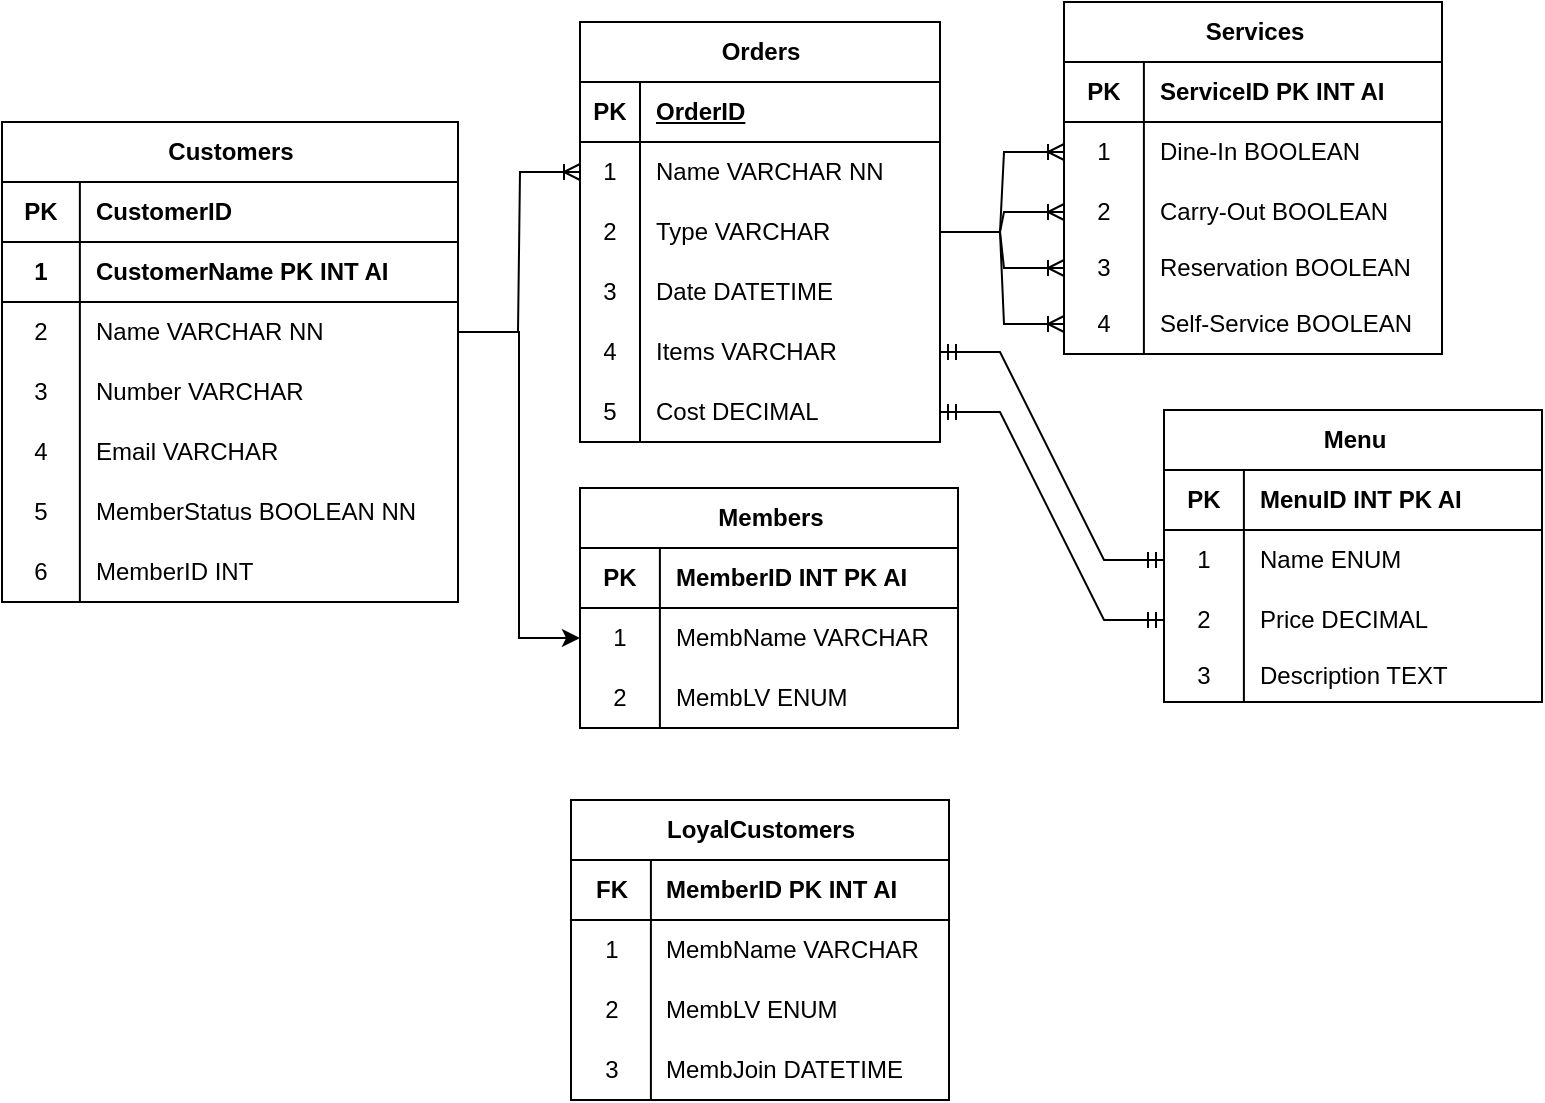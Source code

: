 <mxfile version="24.7.17">
  <diagram name="Restaurant" id="wvzFyD5nuLO41uPbBPJK">
    <mxGraphModel dx="1095" dy="1643" grid="0" gridSize="10" guides="1" tooltips="1" connect="1" arrows="1" fold="1" page="1" pageScale="1" pageWidth="850" pageHeight="1100" background="none" math="0" shadow="0">
      <root>
        <object label="" id="0">
          <mxCell />
        </object>
        <mxCell id="1" parent="0" />
        <mxCell id="zdyOHas0w8yIAXeVmpGB-128" value="Services" style="shape=table;startSize=30;container=1;collapsible=1;childLayout=tableLayout;fixedRows=1;rowLines=0;fontStyle=1;align=center;resizeLast=1;html=1;" parent="1" vertex="1">
          <mxGeometry x="575" y="294" width="189" height="176" as="geometry" />
        </mxCell>
        <mxCell id="zdyOHas0w8yIAXeVmpGB-129" value="" style="shape=tableRow;horizontal=0;startSize=0;swimlaneHead=0;swimlaneBody=0;fillColor=none;collapsible=0;dropTarget=0;points=[[0,0.5],[1,0.5]];portConstraint=eastwest;top=0;left=0;right=0;bottom=1;" parent="zdyOHas0w8yIAXeVmpGB-128" vertex="1">
          <mxGeometry y="30" width="189" height="30" as="geometry" />
        </mxCell>
        <mxCell id="zdyOHas0w8yIAXeVmpGB-130" value="PK" style="shape=partialRectangle;connectable=0;fillColor=none;top=0;left=0;bottom=0;right=0;fontStyle=1;overflow=hidden;whiteSpace=wrap;html=1;" parent="zdyOHas0w8yIAXeVmpGB-129" vertex="1">
          <mxGeometry width="39.95" height="30" as="geometry">
            <mxRectangle width="39.95" height="30" as="alternateBounds" />
          </mxGeometry>
        </mxCell>
        <mxCell id="zdyOHas0w8yIAXeVmpGB-131" value="ServiceID PK INT AI" style="shape=partialRectangle;connectable=0;fillColor=none;top=0;left=0;bottom=0;right=0;align=left;spacingLeft=6;fontStyle=1;overflow=hidden;whiteSpace=wrap;html=1;" parent="zdyOHas0w8yIAXeVmpGB-129" vertex="1">
          <mxGeometry x="39.95" width="149.05" height="30" as="geometry">
            <mxRectangle width="149.05" height="30" as="alternateBounds" />
          </mxGeometry>
        </mxCell>
        <mxCell id="zdyOHas0w8yIAXeVmpGB-132" value="" style="shape=tableRow;horizontal=0;startSize=0;swimlaneHead=0;swimlaneBody=0;fillColor=none;collapsible=0;dropTarget=0;points=[[0,0.5],[1,0.5]];portConstraint=eastwest;top=0;left=0;right=0;bottom=0;" parent="zdyOHas0w8yIAXeVmpGB-128" vertex="1">
          <mxGeometry y="60" width="189" height="30" as="geometry" />
        </mxCell>
        <mxCell id="zdyOHas0w8yIAXeVmpGB-133" value="1" style="shape=partialRectangle;connectable=0;fillColor=none;top=0;left=0;bottom=0;right=0;editable=1;overflow=hidden;whiteSpace=wrap;html=1;" parent="zdyOHas0w8yIAXeVmpGB-132" vertex="1">
          <mxGeometry width="39.95" height="30" as="geometry">
            <mxRectangle width="39.95" height="30" as="alternateBounds" />
          </mxGeometry>
        </mxCell>
        <mxCell id="zdyOHas0w8yIAXeVmpGB-134" value="Dine-In BOOLEAN" style="shape=partialRectangle;connectable=0;fillColor=none;top=0;left=0;bottom=0;right=0;align=left;spacingLeft=6;overflow=hidden;whiteSpace=wrap;html=1;" parent="zdyOHas0w8yIAXeVmpGB-132" vertex="1">
          <mxGeometry x="39.95" width="149.05" height="30" as="geometry">
            <mxRectangle width="149.05" height="30" as="alternateBounds" />
          </mxGeometry>
        </mxCell>
        <mxCell id="zdyOHas0w8yIAXeVmpGB-135" value="" style="shape=tableRow;horizontal=0;startSize=0;swimlaneHead=0;swimlaneBody=0;fillColor=none;collapsible=0;dropTarget=0;points=[[0,0.5],[1,0.5]];portConstraint=eastwest;top=0;left=0;right=0;bottom=0;" parent="zdyOHas0w8yIAXeVmpGB-128" vertex="1">
          <mxGeometry y="90" width="189" height="30" as="geometry" />
        </mxCell>
        <mxCell id="zdyOHas0w8yIAXeVmpGB-136" value="2" style="shape=partialRectangle;connectable=0;fillColor=none;top=0;left=0;bottom=0;right=0;editable=1;overflow=hidden;whiteSpace=wrap;html=1;" parent="zdyOHas0w8yIAXeVmpGB-135" vertex="1">
          <mxGeometry width="39.95" height="30" as="geometry">
            <mxRectangle width="39.95" height="30" as="alternateBounds" />
          </mxGeometry>
        </mxCell>
        <mxCell id="zdyOHas0w8yIAXeVmpGB-137" value="Carry-Out BOOLEAN" style="shape=partialRectangle;connectable=0;fillColor=none;top=0;left=0;bottom=0;right=0;align=left;spacingLeft=6;overflow=hidden;whiteSpace=wrap;html=1;" parent="zdyOHas0w8yIAXeVmpGB-135" vertex="1">
          <mxGeometry x="39.95" width="149.05" height="30" as="geometry">
            <mxRectangle width="149.05" height="30" as="alternateBounds" />
          </mxGeometry>
        </mxCell>
        <mxCell id="zdyOHas0w8yIAXeVmpGB-138" value="" style="shape=tableRow;horizontal=0;startSize=0;swimlaneHead=0;swimlaneBody=0;fillColor=none;collapsible=0;dropTarget=0;points=[[0,0.5],[1,0.5]];portConstraint=eastwest;top=0;left=0;right=0;bottom=0;" parent="zdyOHas0w8yIAXeVmpGB-128" vertex="1">
          <mxGeometry y="120" width="189" height="26" as="geometry" />
        </mxCell>
        <mxCell id="zdyOHas0w8yIAXeVmpGB-139" value="3" style="shape=partialRectangle;connectable=0;fillColor=none;top=0;left=0;bottom=0;right=0;editable=1;overflow=hidden;whiteSpace=wrap;html=1;" parent="zdyOHas0w8yIAXeVmpGB-138" vertex="1">
          <mxGeometry width="39.95" height="26" as="geometry">
            <mxRectangle width="39.95" height="26" as="alternateBounds" />
          </mxGeometry>
        </mxCell>
        <mxCell id="zdyOHas0w8yIAXeVmpGB-140" value="Reservation BOOLEAN" style="shape=partialRectangle;connectable=0;fillColor=none;top=0;left=0;bottom=0;right=0;align=left;spacingLeft=6;overflow=hidden;whiteSpace=wrap;html=1;" parent="zdyOHas0w8yIAXeVmpGB-138" vertex="1">
          <mxGeometry x="39.95" width="149.05" height="26" as="geometry">
            <mxRectangle width="149.05" height="26" as="alternateBounds" />
          </mxGeometry>
        </mxCell>
        <mxCell id="zdyOHas0w8yIAXeVmpGB-161" style="shape=tableRow;horizontal=0;startSize=0;swimlaneHead=0;swimlaneBody=0;fillColor=none;collapsible=0;dropTarget=0;points=[[0,0.5],[1,0.5]];portConstraint=eastwest;top=0;left=0;right=0;bottom=0;" parent="zdyOHas0w8yIAXeVmpGB-128" vertex="1">
          <mxGeometry y="146" width="189" height="30" as="geometry" />
        </mxCell>
        <mxCell id="zdyOHas0w8yIAXeVmpGB-162" value="4" style="shape=partialRectangle;connectable=0;fillColor=none;top=0;left=0;bottom=0;right=0;editable=1;overflow=hidden;whiteSpace=wrap;html=1;" parent="zdyOHas0w8yIAXeVmpGB-161" vertex="1">
          <mxGeometry width="39.95" height="30" as="geometry">
            <mxRectangle width="39.95" height="30" as="alternateBounds" />
          </mxGeometry>
        </mxCell>
        <mxCell id="zdyOHas0w8yIAXeVmpGB-163" value="Self-Service BOOLEAN" style="shape=partialRectangle;connectable=0;fillColor=none;top=0;left=0;bottom=0;right=0;align=left;spacingLeft=6;overflow=hidden;whiteSpace=wrap;html=1;" parent="zdyOHas0w8yIAXeVmpGB-161" vertex="1">
          <mxGeometry x="39.95" width="149.05" height="30" as="geometry">
            <mxRectangle width="149.05" height="30" as="alternateBounds" />
          </mxGeometry>
        </mxCell>
        <mxCell id="zdyOHas0w8yIAXeVmpGB-164" value="Customers" style="shape=table;startSize=30;container=1;collapsible=1;childLayout=tableLayout;fixedRows=1;rowLines=0;fontStyle=1;align=center;resizeLast=1;html=1;" parent="1" vertex="1">
          <mxGeometry x="44" y="354" width="228" height="240" as="geometry" />
        </mxCell>
        <mxCell id="zdyOHas0w8yIAXeVmpGB-192" style="shape=tableRow;horizontal=0;startSize=0;swimlaneHead=0;swimlaneBody=0;fillColor=none;collapsible=0;dropTarget=0;points=[[0,0.5],[1,0.5]];portConstraint=eastwest;top=0;left=0;right=0;bottom=1;" parent="zdyOHas0w8yIAXeVmpGB-164" vertex="1">
          <mxGeometry y="30" width="228" height="30" as="geometry" />
        </mxCell>
        <mxCell id="zdyOHas0w8yIAXeVmpGB-193" value="PK" style="shape=partialRectangle;connectable=0;fillColor=none;top=0;left=0;bottom=0;right=0;fontStyle=1;overflow=hidden;whiteSpace=wrap;html=1;" parent="zdyOHas0w8yIAXeVmpGB-192" vertex="1">
          <mxGeometry width="38.938" height="30" as="geometry">
            <mxRectangle width="38.938" height="30" as="alternateBounds" />
          </mxGeometry>
        </mxCell>
        <mxCell id="zdyOHas0w8yIAXeVmpGB-194" value="CustomerID" style="shape=partialRectangle;connectable=0;fillColor=none;top=0;left=0;bottom=0;right=0;align=left;spacingLeft=6;fontStyle=1;overflow=hidden;whiteSpace=wrap;html=1;" parent="zdyOHas0w8yIAXeVmpGB-192" vertex="1">
          <mxGeometry x="38.938" width="189.062" height="30" as="geometry">
            <mxRectangle width="189.062" height="30" as="alternateBounds" />
          </mxGeometry>
        </mxCell>
        <mxCell id="zdyOHas0w8yIAXeVmpGB-165" value="" style="shape=tableRow;horizontal=0;startSize=0;swimlaneHead=0;swimlaneBody=0;fillColor=none;collapsible=0;dropTarget=0;points=[[0,0.5],[1,0.5]];portConstraint=eastwest;top=0;left=0;right=0;bottom=1;strokeColor=inherit;" parent="zdyOHas0w8yIAXeVmpGB-164" vertex="1">
          <mxGeometry y="60" width="228" height="30" as="geometry" />
        </mxCell>
        <mxCell id="zdyOHas0w8yIAXeVmpGB-166" value="&lt;div&gt;1&lt;/div&gt;" style="shape=partialRectangle;connectable=0;fillColor=none;top=0;left=0;bottom=0;right=0;fontStyle=1;overflow=hidden;whiteSpace=wrap;html=1;strokeColor=inherit;" parent="zdyOHas0w8yIAXeVmpGB-165" vertex="1">
          <mxGeometry width="38.938" height="30" as="geometry">
            <mxRectangle width="38.938" height="30" as="alternateBounds" />
          </mxGeometry>
        </mxCell>
        <mxCell id="zdyOHas0w8yIAXeVmpGB-167" value="CustomerName PK INT AI" style="shape=partialRectangle;connectable=0;fillColor=none;top=0;left=0;bottom=0;right=0;align=left;spacingLeft=6;fontStyle=1;overflow=hidden;whiteSpace=wrap;html=1;strokeColor=inherit;" parent="zdyOHas0w8yIAXeVmpGB-165" vertex="1">
          <mxGeometry x="38.938" width="189.062" height="30" as="geometry">
            <mxRectangle width="189.062" height="30" as="alternateBounds" />
          </mxGeometry>
        </mxCell>
        <mxCell id="zdyOHas0w8yIAXeVmpGB-168" value="" style="shape=tableRow;horizontal=0;startSize=0;swimlaneHead=0;swimlaneBody=0;fillColor=none;collapsible=0;dropTarget=0;points=[[0,0.5],[1,0.5]];portConstraint=eastwest;top=0;left=0;right=0;bottom=0;" parent="zdyOHas0w8yIAXeVmpGB-164" vertex="1">
          <mxGeometry y="90" width="228" height="30" as="geometry" />
        </mxCell>
        <mxCell id="zdyOHas0w8yIAXeVmpGB-169" value="2" style="shape=partialRectangle;connectable=0;fillColor=none;top=0;left=0;bottom=0;right=0;editable=1;overflow=hidden;whiteSpace=wrap;html=1;" parent="zdyOHas0w8yIAXeVmpGB-168" vertex="1">
          <mxGeometry width="38.938" height="30" as="geometry">
            <mxRectangle width="38.938" height="30" as="alternateBounds" />
          </mxGeometry>
        </mxCell>
        <mxCell id="zdyOHas0w8yIAXeVmpGB-170" value="Name VARCHAR NN" style="shape=partialRectangle;connectable=0;fillColor=none;top=0;left=0;bottom=0;right=0;align=left;spacingLeft=6;overflow=hidden;whiteSpace=wrap;html=1;" parent="zdyOHas0w8yIAXeVmpGB-168" vertex="1">
          <mxGeometry x="38.938" width="189.062" height="30" as="geometry">
            <mxRectangle width="189.062" height="30" as="alternateBounds" />
          </mxGeometry>
        </mxCell>
        <mxCell id="zdyOHas0w8yIAXeVmpGB-171" value="" style="shape=tableRow;horizontal=0;startSize=0;swimlaneHead=0;swimlaneBody=0;fillColor=none;collapsible=0;dropTarget=0;points=[[0,0.5],[1,0.5]];portConstraint=eastwest;top=0;left=0;right=0;bottom=0;" parent="zdyOHas0w8yIAXeVmpGB-164" vertex="1">
          <mxGeometry y="120" width="228" height="30" as="geometry" />
        </mxCell>
        <mxCell id="zdyOHas0w8yIAXeVmpGB-172" value="3" style="shape=partialRectangle;connectable=0;fillColor=none;top=0;left=0;bottom=0;right=0;editable=1;overflow=hidden;whiteSpace=wrap;html=1;" parent="zdyOHas0w8yIAXeVmpGB-171" vertex="1">
          <mxGeometry width="38.938" height="30" as="geometry">
            <mxRectangle width="38.938" height="30" as="alternateBounds" />
          </mxGeometry>
        </mxCell>
        <mxCell id="zdyOHas0w8yIAXeVmpGB-173" value="Number VARCHAR" style="shape=partialRectangle;connectable=0;fillColor=none;top=0;left=0;bottom=0;right=0;align=left;spacingLeft=6;overflow=hidden;whiteSpace=wrap;html=1;" parent="zdyOHas0w8yIAXeVmpGB-171" vertex="1">
          <mxGeometry x="38.938" width="189.062" height="30" as="geometry">
            <mxRectangle width="189.062" height="30" as="alternateBounds" />
          </mxGeometry>
        </mxCell>
        <mxCell id="zdyOHas0w8yIAXeVmpGB-174" value="" style="shape=tableRow;horizontal=0;startSize=0;swimlaneHead=0;swimlaneBody=0;fillColor=none;collapsible=0;dropTarget=0;points=[[0,0.5],[1,0.5]];portConstraint=eastwest;top=0;left=0;right=0;bottom=0;" parent="zdyOHas0w8yIAXeVmpGB-164" vertex="1">
          <mxGeometry y="150" width="228" height="30" as="geometry" />
        </mxCell>
        <mxCell id="zdyOHas0w8yIAXeVmpGB-175" value="4" style="shape=partialRectangle;connectable=0;fillColor=none;top=0;left=0;bottom=0;right=0;editable=1;overflow=hidden;whiteSpace=wrap;html=1;" parent="zdyOHas0w8yIAXeVmpGB-174" vertex="1">
          <mxGeometry width="38.938" height="30" as="geometry">
            <mxRectangle width="38.938" height="30" as="alternateBounds" />
          </mxGeometry>
        </mxCell>
        <mxCell id="zdyOHas0w8yIAXeVmpGB-176" value="Email VARCHAR" style="shape=partialRectangle;connectable=0;fillColor=none;top=0;left=0;bottom=0;right=0;align=left;spacingLeft=6;overflow=hidden;whiteSpace=wrap;html=1;" parent="zdyOHas0w8yIAXeVmpGB-174" vertex="1">
          <mxGeometry x="38.938" width="189.062" height="30" as="geometry">
            <mxRectangle width="189.062" height="30" as="alternateBounds" />
          </mxGeometry>
        </mxCell>
        <mxCell id="zdyOHas0w8yIAXeVmpGB-177" style="shape=tableRow;horizontal=0;startSize=0;swimlaneHead=0;swimlaneBody=0;fillColor=none;collapsible=0;dropTarget=0;points=[[0,0.5],[1,0.5]];portConstraint=eastwest;top=0;left=0;right=0;bottom=0;" parent="zdyOHas0w8yIAXeVmpGB-164" vertex="1">
          <mxGeometry y="180" width="228" height="30" as="geometry" />
        </mxCell>
        <mxCell id="zdyOHas0w8yIAXeVmpGB-178" value="5" style="shape=partialRectangle;connectable=0;fillColor=none;top=0;left=0;bottom=0;right=0;editable=1;overflow=hidden;whiteSpace=wrap;html=1;" parent="zdyOHas0w8yIAXeVmpGB-177" vertex="1">
          <mxGeometry width="38.938" height="30" as="geometry">
            <mxRectangle width="38.938" height="30" as="alternateBounds" />
          </mxGeometry>
        </mxCell>
        <mxCell id="zdyOHas0w8yIAXeVmpGB-179" value="MemberStatus BOOLEAN NN" style="shape=partialRectangle;connectable=0;fillColor=none;top=0;left=0;bottom=0;right=0;align=left;spacingLeft=6;overflow=hidden;whiteSpace=wrap;html=1;" parent="zdyOHas0w8yIAXeVmpGB-177" vertex="1">
          <mxGeometry x="38.938" width="189.062" height="30" as="geometry">
            <mxRectangle width="189.062" height="30" as="alternateBounds" />
          </mxGeometry>
        </mxCell>
        <mxCell id="zdyOHas0w8yIAXeVmpGB-183" style="shape=tableRow;horizontal=0;startSize=0;swimlaneHead=0;swimlaneBody=0;fillColor=none;collapsible=0;dropTarget=0;points=[[0,0.5],[1,0.5]];portConstraint=eastwest;top=0;left=0;right=0;bottom=0;" parent="zdyOHas0w8yIAXeVmpGB-164" vertex="1">
          <mxGeometry y="210" width="228" height="30" as="geometry" />
        </mxCell>
        <mxCell id="zdyOHas0w8yIAXeVmpGB-184" value="6" style="shape=partialRectangle;connectable=0;fillColor=none;top=0;left=0;bottom=0;right=0;editable=1;overflow=hidden;whiteSpace=wrap;html=1;" parent="zdyOHas0w8yIAXeVmpGB-183" vertex="1">
          <mxGeometry width="38.938" height="30" as="geometry">
            <mxRectangle width="38.938" height="30" as="alternateBounds" />
          </mxGeometry>
        </mxCell>
        <mxCell id="zdyOHas0w8yIAXeVmpGB-185" value="MemberID INT" style="shape=partialRectangle;connectable=0;fillColor=none;top=0;left=0;bottom=0;right=0;align=left;spacingLeft=6;overflow=hidden;whiteSpace=wrap;html=1;" parent="zdyOHas0w8yIAXeVmpGB-183" vertex="1">
          <mxGeometry x="38.938" width="189.062" height="30" as="geometry">
            <mxRectangle width="189.062" height="30" as="alternateBounds" />
          </mxGeometry>
        </mxCell>
        <mxCell id="zdyOHas0w8yIAXeVmpGB-195" value="Orders" style="shape=table;startSize=30;container=1;collapsible=1;childLayout=tableLayout;fixedRows=1;rowLines=0;fontStyle=1;align=center;resizeLast=1;html=1;" parent="1" vertex="1">
          <mxGeometry x="333" y="304" width="180" height="210" as="geometry" />
        </mxCell>
        <mxCell id="zdyOHas0w8yIAXeVmpGB-196" value="" style="shape=tableRow;horizontal=0;startSize=0;swimlaneHead=0;swimlaneBody=0;fillColor=none;collapsible=0;dropTarget=0;points=[[0,0.5],[1,0.5]];portConstraint=eastwest;top=0;left=0;right=0;bottom=1;" parent="zdyOHas0w8yIAXeVmpGB-195" vertex="1">
          <mxGeometry y="30" width="180" height="30" as="geometry" />
        </mxCell>
        <mxCell id="zdyOHas0w8yIAXeVmpGB-197" value="PK" style="shape=partialRectangle;connectable=0;fillColor=none;top=0;left=0;bottom=0;right=0;fontStyle=1;overflow=hidden;whiteSpace=wrap;html=1;" parent="zdyOHas0w8yIAXeVmpGB-196" vertex="1">
          <mxGeometry width="30" height="30" as="geometry">
            <mxRectangle width="30" height="30" as="alternateBounds" />
          </mxGeometry>
        </mxCell>
        <mxCell id="zdyOHas0w8yIAXeVmpGB-198" value="OrderID" style="shape=partialRectangle;connectable=0;fillColor=none;top=0;left=0;bottom=0;right=0;align=left;spacingLeft=6;fontStyle=5;overflow=hidden;whiteSpace=wrap;html=1;" parent="zdyOHas0w8yIAXeVmpGB-196" vertex="1">
          <mxGeometry x="30" width="150" height="30" as="geometry">
            <mxRectangle width="150" height="30" as="alternateBounds" />
          </mxGeometry>
        </mxCell>
        <mxCell id="zdyOHas0w8yIAXeVmpGB-199" value="" style="shape=tableRow;horizontal=0;startSize=0;swimlaneHead=0;swimlaneBody=0;fillColor=none;collapsible=0;dropTarget=0;points=[[0,0.5],[1,0.5]];portConstraint=eastwest;top=0;left=0;right=0;bottom=0;" parent="zdyOHas0w8yIAXeVmpGB-195" vertex="1">
          <mxGeometry y="60" width="180" height="30" as="geometry" />
        </mxCell>
        <mxCell id="zdyOHas0w8yIAXeVmpGB-200" value="1" style="shape=partialRectangle;connectable=0;fillColor=none;top=0;left=0;bottom=0;right=0;editable=1;overflow=hidden;whiteSpace=wrap;html=1;" parent="zdyOHas0w8yIAXeVmpGB-199" vertex="1">
          <mxGeometry width="30" height="30" as="geometry">
            <mxRectangle width="30" height="30" as="alternateBounds" />
          </mxGeometry>
        </mxCell>
        <mxCell id="zdyOHas0w8yIAXeVmpGB-201" value="Name VARCHAR NN" style="shape=partialRectangle;connectable=0;fillColor=none;top=0;left=0;bottom=0;right=0;align=left;spacingLeft=6;overflow=hidden;whiteSpace=wrap;html=1;" parent="zdyOHas0w8yIAXeVmpGB-199" vertex="1">
          <mxGeometry x="30" width="150" height="30" as="geometry">
            <mxRectangle width="150" height="30" as="alternateBounds" />
          </mxGeometry>
        </mxCell>
        <mxCell id="zdyOHas0w8yIAXeVmpGB-202" value="" style="shape=tableRow;horizontal=0;startSize=0;swimlaneHead=0;swimlaneBody=0;fillColor=none;collapsible=0;dropTarget=0;points=[[0,0.5],[1,0.5]];portConstraint=eastwest;top=0;left=0;right=0;bottom=0;" parent="zdyOHas0w8yIAXeVmpGB-195" vertex="1">
          <mxGeometry y="90" width="180" height="30" as="geometry" />
        </mxCell>
        <mxCell id="zdyOHas0w8yIAXeVmpGB-203" value="2" style="shape=partialRectangle;connectable=0;fillColor=none;top=0;left=0;bottom=0;right=0;editable=1;overflow=hidden;whiteSpace=wrap;html=1;" parent="zdyOHas0w8yIAXeVmpGB-202" vertex="1">
          <mxGeometry width="30" height="30" as="geometry">
            <mxRectangle width="30" height="30" as="alternateBounds" />
          </mxGeometry>
        </mxCell>
        <mxCell id="zdyOHas0w8yIAXeVmpGB-204" value="Type VARCHAR" style="shape=partialRectangle;connectable=0;fillColor=none;top=0;left=0;bottom=0;right=0;align=left;spacingLeft=6;overflow=hidden;whiteSpace=wrap;html=1;" parent="zdyOHas0w8yIAXeVmpGB-202" vertex="1">
          <mxGeometry x="30" width="150" height="30" as="geometry">
            <mxRectangle width="150" height="30" as="alternateBounds" />
          </mxGeometry>
        </mxCell>
        <mxCell id="zdyOHas0w8yIAXeVmpGB-205" value="" style="shape=tableRow;horizontal=0;startSize=0;swimlaneHead=0;swimlaneBody=0;fillColor=none;collapsible=0;dropTarget=0;points=[[0,0.5],[1,0.5]];portConstraint=eastwest;top=0;left=0;right=0;bottom=0;" parent="zdyOHas0w8yIAXeVmpGB-195" vertex="1">
          <mxGeometry y="120" width="180" height="30" as="geometry" />
        </mxCell>
        <mxCell id="zdyOHas0w8yIAXeVmpGB-206" value="3" style="shape=partialRectangle;connectable=0;fillColor=none;top=0;left=0;bottom=0;right=0;editable=1;overflow=hidden;whiteSpace=wrap;html=1;" parent="zdyOHas0w8yIAXeVmpGB-205" vertex="1">
          <mxGeometry width="30" height="30" as="geometry">
            <mxRectangle width="30" height="30" as="alternateBounds" />
          </mxGeometry>
        </mxCell>
        <mxCell id="zdyOHas0w8yIAXeVmpGB-207" value="Date DATETIME" style="shape=partialRectangle;connectable=0;fillColor=none;top=0;left=0;bottom=0;right=0;align=left;spacingLeft=6;overflow=hidden;whiteSpace=wrap;html=1;" parent="zdyOHas0w8yIAXeVmpGB-205" vertex="1">
          <mxGeometry x="30" width="150" height="30" as="geometry">
            <mxRectangle width="150" height="30" as="alternateBounds" />
          </mxGeometry>
        </mxCell>
        <mxCell id="6rqnXp5KOdtHk6Dp94yl-1" style="shape=tableRow;horizontal=0;startSize=0;swimlaneHead=0;swimlaneBody=0;fillColor=none;collapsible=0;dropTarget=0;points=[[0,0.5],[1,0.5]];portConstraint=eastwest;top=0;left=0;right=0;bottom=0;" vertex="1" parent="zdyOHas0w8yIAXeVmpGB-195">
          <mxGeometry y="150" width="180" height="30" as="geometry" />
        </mxCell>
        <mxCell id="6rqnXp5KOdtHk6Dp94yl-2" value="4" style="shape=partialRectangle;connectable=0;fillColor=none;top=0;left=0;bottom=0;right=0;editable=1;overflow=hidden;whiteSpace=wrap;html=1;" vertex="1" parent="6rqnXp5KOdtHk6Dp94yl-1">
          <mxGeometry width="30" height="30" as="geometry">
            <mxRectangle width="30" height="30" as="alternateBounds" />
          </mxGeometry>
        </mxCell>
        <mxCell id="6rqnXp5KOdtHk6Dp94yl-3" value="Items VARCHAR" style="shape=partialRectangle;connectable=0;fillColor=none;top=0;left=0;bottom=0;right=0;align=left;spacingLeft=6;overflow=hidden;whiteSpace=wrap;html=1;" vertex="1" parent="6rqnXp5KOdtHk6Dp94yl-1">
          <mxGeometry x="30" width="150" height="30" as="geometry">
            <mxRectangle width="150" height="30" as="alternateBounds" />
          </mxGeometry>
        </mxCell>
        <mxCell id="6rqnXp5KOdtHk6Dp94yl-4" style="shape=tableRow;horizontal=0;startSize=0;swimlaneHead=0;swimlaneBody=0;fillColor=none;collapsible=0;dropTarget=0;points=[[0,0.5],[1,0.5]];portConstraint=eastwest;top=0;left=0;right=0;bottom=0;" vertex="1" parent="zdyOHas0w8yIAXeVmpGB-195">
          <mxGeometry y="180" width="180" height="30" as="geometry" />
        </mxCell>
        <mxCell id="6rqnXp5KOdtHk6Dp94yl-5" value="5" style="shape=partialRectangle;connectable=0;fillColor=none;top=0;left=0;bottom=0;right=0;editable=1;overflow=hidden;whiteSpace=wrap;html=1;" vertex="1" parent="6rqnXp5KOdtHk6Dp94yl-4">
          <mxGeometry width="30" height="30" as="geometry">
            <mxRectangle width="30" height="30" as="alternateBounds" />
          </mxGeometry>
        </mxCell>
        <mxCell id="6rqnXp5KOdtHk6Dp94yl-6" value="Cost DECIMAL" style="shape=partialRectangle;connectable=0;fillColor=none;top=0;left=0;bottom=0;right=0;align=left;spacingLeft=6;overflow=hidden;whiteSpace=wrap;html=1;" vertex="1" parent="6rqnXp5KOdtHk6Dp94yl-4">
          <mxGeometry x="30" width="150" height="30" as="geometry">
            <mxRectangle width="150" height="30" as="alternateBounds" />
          </mxGeometry>
        </mxCell>
        <mxCell id="6rqnXp5KOdtHk6Dp94yl-7" value="Menu" style="shape=table;startSize=30;container=1;collapsible=1;childLayout=tableLayout;fixedRows=1;rowLines=0;fontStyle=1;align=center;resizeLast=1;html=1;" vertex="1" parent="1">
          <mxGeometry x="625" y="498" width="189" height="146" as="geometry" />
        </mxCell>
        <mxCell id="6rqnXp5KOdtHk6Dp94yl-8" value="" style="shape=tableRow;horizontal=0;startSize=0;swimlaneHead=0;swimlaneBody=0;fillColor=none;collapsible=0;dropTarget=0;points=[[0,0.5],[1,0.5]];portConstraint=eastwest;top=0;left=0;right=0;bottom=1;" vertex="1" parent="6rqnXp5KOdtHk6Dp94yl-7">
          <mxGeometry y="30" width="189" height="30" as="geometry" />
        </mxCell>
        <mxCell id="6rqnXp5KOdtHk6Dp94yl-9" value="PK" style="shape=partialRectangle;connectable=0;fillColor=none;top=0;left=0;bottom=0;right=0;fontStyle=1;overflow=hidden;whiteSpace=wrap;html=1;" vertex="1" parent="6rqnXp5KOdtHk6Dp94yl-8">
          <mxGeometry width="39.95" height="30" as="geometry">
            <mxRectangle width="39.95" height="30" as="alternateBounds" />
          </mxGeometry>
        </mxCell>
        <mxCell id="6rqnXp5KOdtHk6Dp94yl-10" value="MenuID INT PK AI" style="shape=partialRectangle;connectable=0;fillColor=none;top=0;left=0;bottom=0;right=0;align=left;spacingLeft=6;fontStyle=1;overflow=hidden;whiteSpace=wrap;html=1;" vertex="1" parent="6rqnXp5KOdtHk6Dp94yl-8">
          <mxGeometry x="39.95" width="149.05" height="30" as="geometry">
            <mxRectangle width="149.05" height="30" as="alternateBounds" />
          </mxGeometry>
        </mxCell>
        <mxCell id="6rqnXp5KOdtHk6Dp94yl-11" value="" style="shape=tableRow;horizontal=0;startSize=0;swimlaneHead=0;swimlaneBody=0;fillColor=none;collapsible=0;dropTarget=0;points=[[0,0.5],[1,0.5]];portConstraint=eastwest;top=0;left=0;right=0;bottom=0;" vertex="1" parent="6rqnXp5KOdtHk6Dp94yl-7">
          <mxGeometry y="60" width="189" height="30" as="geometry" />
        </mxCell>
        <mxCell id="6rqnXp5KOdtHk6Dp94yl-12" value="1" style="shape=partialRectangle;connectable=0;fillColor=none;top=0;left=0;bottom=0;right=0;editable=1;overflow=hidden;whiteSpace=wrap;html=1;" vertex="1" parent="6rqnXp5KOdtHk6Dp94yl-11">
          <mxGeometry width="39.95" height="30" as="geometry">
            <mxRectangle width="39.95" height="30" as="alternateBounds" />
          </mxGeometry>
        </mxCell>
        <mxCell id="6rqnXp5KOdtHk6Dp94yl-13" value="Name ENUM" style="shape=partialRectangle;connectable=0;fillColor=none;top=0;left=0;bottom=0;right=0;align=left;spacingLeft=6;overflow=hidden;whiteSpace=wrap;html=1;" vertex="1" parent="6rqnXp5KOdtHk6Dp94yl-11">
          <mxGeometry x="39.95" width="149.05" height="30" as="geometry">
            <mxRectangle width="149.05" height="30" as="alternateBounds" />
          </mxGeometry>
        </mxCell>
        <mxCell id="6rqnXp5KOdtHk6Dp94yl-14" value="" style="shape=tableRow;horizontal=0;startSize=0;swimlaneHead=0;swimlaneBody=0;fillColor=none;collapsible=0;dropTarget=0;points=[[0,0.5],[1,0.5]];portConstraint=eastwest;top=0;left=0;right=0;bottom=0;" vertex="1" parent="6rqnXp5KOdtHk6Dp94yl-7">
          <mxGeometry y="90" width="189" height="30" as="geometry" />
        </mxCell>
        <mxCell id="6rqnXp5KOdtHk6Dp94yl-15" value="2" style="shape=partialRectangle;connectable=0;fillColor=none;top=0;left=0;bottom=0;right=0;editable=1;overflow=hidden;whiteSpace=wrap;html=1;" vertex="1" parent="6rqnXp5KOdtHk6Dp94yl-14">
          <mxGeometry width="39.95" height="30" as="geometry">
            <mxRectangle width="39.95" height="30" as="alternateBounds" />
          </mxGeometry>
        </mxCell>
        <mxCell id="6rqnXp5KOdtHk6Dp94yl-16" value="Price DECIMAL" style="shape=partialRectangle;connectable=0;fillColor=none;top=0;left=0;bottom=0;right=0;align=left;spacingLeft=6;overflow=hidden;whiteSpace=wrap;html=1;" vertex="1" parent="6rqnXp5KOdtHk6Dp94yl-14">
          <mxGeometry x="39.95" width="149.05" height="30" as="geometry">
            <mxRectangle width="149.05" height="30" as="alternateBounds" />
          </mxGeometry>
        </mxCell>
        <mxCell id="6rqnXp5KOdtHk6Dp94yl-17" value="" style="shape=tableRow;horizontal=0;startSize=0;swimlaneHead=0;swimlaneBody=0;fillColor=none;collapsible=0;dropTarget=0;points=[[0,0.5],[1,0.5]];portConstraint=eastwest;top=0;left=0;right=0;bottom=0;" vertex="1" parent="6rqnXp5KOdtHk6Dp94yl-7">
          <mxGeometry y="120" width="189" height="26" as="geometry" />
        </mxCell>
        <mxCell id="6rqnXp5KOdtHk6Dp94yl-18" value="3" style="shape=partialRectangle;connectable=0;fillColor=none;top=0;left=0;bottom=0;right=0;editable=1;overflow=hidden;whiteSpace=wrap;html=1;" vertex="1" parent="6rqnXp5KOdtHk6Dp94yl-17">
          <mxGeometry width="39.95" height="26" as="geometry">
            <mxRectangle width="39.95" height="26" as="alternateBounds" />
          </mxGeometry>
        </mxCell>
        <mxCell id="6rqnXp5KOdtHk6Dp94yl-19" value="Description TEXT" style="shape=partialRectangle;connectable=0;fillColor=none;top=0;left=0;bottom=0;right=0;align=left;spacingLeft=6;overflow=hidden;whiteSpace=wrap;html=1;" vertex="1" parent="6rqnXp5KOdtHk6Dp94yl-17">
          <mxGeometry x="39.95" width="149.05" height="26" as="geometry">
            <mxRectangle width="149.05" height="26" as="alternateBounds" />
          </mxGeometry>
        </mxCell>
        <mxCell id="6rqnXp5KOdtHk6Dp94yl-39" value="Members" style="shape=table;startSize=30;container=1;collapsible=1;childLayout=tableLayout;fixedRows=1;rowLines=0;fontStyle=1;align=center;resizeLast=1;html=1;" vertex="1" parent="1">
          <mxGeometry x="333" y="537" width="189" height="120" as="geometry" />
        </mxCell>
        <mxCell id="6rqnXp5KOdtHk6Dp94yl-40" value="" style="shape=tableRow;horizontal=0;startSize=0;swimlaneHead=0;swimlaneBody=0;fillColor=none;collapsible=0;dropTarget=0;points=[[0,0.5],[1,0.5]];portConstraint=eastwest;top=0;left=0;right=0;bottom=1;" vertex="1" parent="6rqnXp5KOdtHk6Dp94yl-39">
          <mxGeometry y="30" width="189" height="30" as="geometry" />
        </mxCell>
        <mxCell id="6rqnXp5KOdtHk6Dp94yl-41" value="PK" style="shape=partialRectangle;connectable=0;fillColor=none;top=0;left=0;bottom=0;right=0;fontStyle=1;overflow=hidden;whiteSpace=wrap;html=1;" vertex="1" parent="6rqnXp5KOdtHk6Dp94yl-40">
          <mxGeometry width="39.95" height="30" as="geometry">
            <mxRectangle width="39.95" height="30" as="alternateBounds" />
          </mxGeometry>
        </mxCell>
        <mxCell id="6rqnXp5KOdtHk6Dp94yl-42" value="MemberID INT PK AI" style="shape=partialRectangle;connectable=0;fillColor=none;top=0;left=0;bottom=0;right=0;align=left;spacingLeft=6;fontStyle=1;overflow=hidden;whiteSpace=wrap;html=1;" vertex="1" parent="6rqnXp5KOdtHk6Dp94yl-40">
          <mxGeometry x="39.95" width="149.05" height="30" as="geometry">
            <mxRectangle width="149.05" height="30" as="alternateBounds" />
          </mxGeometry>
        </mxCell>
        <mxCell id="6rqnXp5KOdtHk6Dp94yl-43" value="" style="shape=tableRow;horizontal=0;startSize=0;swimlaneHead=0;swimlaneBody=0;fillColor=none;collapsible=0;dropTarget=0;points=[[0,0.5],[1,0.5]];portConstraint=eastwest;top=0;left=0;right=0;bottom=0;" vertex="1" parent="6rqnXp5KOdtHk6Dp94yl-39">
          <mxGeometry y="60" width="189" height="30" as="geometry" />
        </mxCell>
        <mxCell id="6rqnXp5KOdtHk6Dp94yl-44" value="1" style="shape=partialRectangle;connectable=0;fillColor=none;top=0;left=0;bottom=0;right=0;editable=1;overflow=hidden;whiteSpace=wrap;html=1;" vertex="1" parent="6rqnXp5KOdtHk6Dp94yl-43">
          <mxGeometry width="39.95" height="30" as="geometry">
            <mxRectangle width="39.95" height="30" as="alternateBounds" />
          </mxGeometry>
        </mxCell>
        <mxCell id="6rqnXp5KOdtHk6Dp94yl-45" value="MembName VARCHAR" style="shape=partialRectangle;connectable=0;fillColor=none;top=0;left=0;bottom=0;right=0;align=left;spacingLeft=6;overflow=hidden;whiteSpace=wrap;html=1;" vertex="1" parent="6rqnXp5KOdtHk6Dp94yl-43">
          <mxGeometry x="39.95" width="149.05" height="30" as="geometry">
            <mxRectangle width="149.05" height="30" as="alternateBounds" />
          </mxGeometry>
        </mxCell>
        <mxCell id="6rqnXp5KOdtHk6Dp94yl-46" value="" style="shape=tableRow;horizontal=0;startSize=0;swimlaneHead=0;swimlaneBody=0;fillColor=none;collapsible=0;dropTarget=0;points=[[0,0.5],[1,0.5]];portConstraint=eastwest;top=0;left=0;right=0;bottom=0;" vertex="1" parent="6rqnXp5KOdtHk6Dp94yl-39">
          <mxGeometry y="90" width="189" height="30" as="geometry" />
        </mxCell>
        <mxCell id="6rqnXp5KOdtHk6Dp94yl-47" value="2" style="shape=partialRectangle;connectable=0;fillColor=none;top=0;left=0;bottom=0;right=0;editable=1;overflow=hidden;whiteSpace=wrap;html=1;" vertex="1" parent="6rqnXp5KOdtHk6Dp94yl-46">
          <mxGeometry width="39.95" height="30" as="geometry">
            <mxRectangle width="39.95" height="30" as="alternateBounds" />
          </mxGeometry>
        </mxCell>
        <mxCell id="6rqnXp5KOdtHk6Dp94yl-48" value="MembLV ENUM" style="shape=partialRectangle;connectable=0;fillColor=none;top=0;left=0;bottom=0;right=0;align=left;spacingLeft=6;overflow=hidden;whiteSpace=wrap;html=1;" vertex="1" parent="6rqnXp5KOdtHk6Dp94yl-46">
          <mxGeometry x="39.95" width="149.05" height="30" as="geometry">
            <mxRectangle width="149.05" height="30" as="alternateBounds" />
          </mxGeometry>
        </mxCell>
        <mxCell id="6rqnXp5KOdtHk6Dp94yl-53" value="LoyalCustomers" style="shape=table;startSize=30;container=1;collapsible=1;childLayout=tableLayout;fixedRows=1;rowLines=0;fontStyle=1;align=center;resizeLast=1;html=1;" vertex="1" parent="1">
          <mxGeometry x="328.5" y="693" width="189" height="150" as="geometry" />
        </mxCell>
        <mxCell id="6rqnXp5KOdtHk6Dp94yl-54" value="" style="shape=tableRow;horizontal=0;startSize=0;swimlaneHead=0;swimlaneBody=0;fillColor=none;collapsible=0;dropTarget=0;points=[[0,0.5],[1,0.5]];portConstraint=eastwest;top=0;left=0;right=0;bottom=1;" vertex="1" parent="6rqnXp5KOdtHk6Dp94yl-53">
          <mxGeometry y="30" width="189" height="30" as="geometry" />
        </mxCell>
        <mxCell id="6rqnXp5KOdtHk6Dp94yl-55" value="FK" style="shape=partialRectangle;connectable=0;fillColor=none;top=0;left=0;bottom=0;right=0;fontStyle=1;overflow=hidden;whiteSpace=wrap;html=1;" vertex="1" parent="6rqnXp5KOdtHk6Dp94yl-54">
          <mxGeometry width="39.95" height="30" as="geometry">
            <mxRectangle width="39.95" height="30" as="alternateBounds" />
          </mxGeometry>
        </mxCell>
        <mxCell id="6rqnXp5KOdtHk6Dp94yl-56" value="MemberID PK INT AI" style="shape=partialRectangle;connectable=0;fillColor=none;top=0;left=0;bottom=0;right=0;align=left;spacingLeft=6;fontStyle=1;overflow=hidden;whiteSpace=wrap;html=1;" vertex="1" parent="6rqnXp5KOdtHk6Dp94yl-54">
          <mxGeometry x="39.95" width="149.05" height="30" as="geometry">
            <mxRectangle width="149.05" height="30" as="alternateBounds" />
          </mxGeometry>
        </mxCell>
        <mxCell id="6rqnXp5KOdtHk6Dp94yl-57" value="" style="shape=tableRow;horizontal=0;startSize=0;swimlaneHead=0;swimlaneBody=0;fillColor=none;collapsible=0;dropTarget=0;points=[[0,0.5],[1,0.5]];portConstraint=eastwest;top=0;left=0;right=0;bottom=0;" vertex="1" parent="6rqnXp5KOdtHk6Dp94yl-53">
          <mxGeometry y="60" width="189" height="30" as="geometry" />
        </mxCell>
        <mxCell id="6rqnXp5KOdtHk6Dp94yl-58" value="1" style="shape=partialRectangle;connectable=0;fillColor=none;top=0;left=0;bottom=0;right=0;editable=1;overflow=hidden;whiteSpace=wrap;html=1;" vertex="1" parent="6rqnXp5KOdtHk6Dp94yl-57">
          <mxGeometry width="39.95" height="30" as="geometry">
            <mxRectangle width="39.95" height="30" as="alternateBounds" />
          </mxGeometry>
        </mxCell>
        <mxCell id="6rqnXp5KOdtHk6Dp94yl-59" value="MembName VARCHAR" style="shape=partialRectangle;connectable=0;fillColor=none;top=0;left=0;bottom=0;right=0;align=left;spacingLeft=6;overflow=hidden;whiteSpace=wrap;html=1;" vertex="1" parent="6rqnXp5KOdtHk6Dp94yl-57">
          <mxGeometry x="39.95" width="149.05" height="30" as="geometry">
            <mxRectangle width="149.05" height="30" as="alternateBounds" />
          </mxGeometry>
        </mxCell>
        <mxCell id="6rqnXp5KOdtHk6Dp94yl-60" value="" style="shape=tableRow;horizontal=0;startSize=0;swimlaneHead=0;swimlaneBody=0;fillColor=none;collapsible=0;dropTarget=0;points=[[0,0.5],[1,0.5]];portConstraint=eastwest;top=0;left=0;right=0;bottom=0;" vertex="1" parent="6rqnXp5KOdtHk6Dp94yl-53">
          <mxGeometry y="90" width="189" height="30" as="geometry" />
        </mxCell>
        <mxCell id="6rqnXp5KOdtHk6Dp94yl-61" value="2" style="shape=partialRectangle;connectable=0;fillColor=none;top=0;left=0;bottom=0;right=0;editable=1;overflow=hidden;whiteSpace=wrap;html=1;" vertex="1" parent="6rqnXp5KOdtHk6Dp94yl-60">
          <mxGeometry width="39.95" height="30" as="geometry">
            <mxRectangle width="39.95" height="30" as="alternateBounds" />
          </mxGeometry>
        </mxCell>
        <mxCell id="6rqnXp5KOdtHk6Dp94yl-62" value="MembLV ENUM" style="shape=partialRectangle;connectable=0;fillColor=none;top=0;left=0;bottom=0;right=0;align=left;spacingLeft=6;overflow=hidden;whiteSpace=wrap;html=1;" vertex="1" parent="6rqnXp5KOdtHk6Dp94yl-60">
          <mxGeometry x="39.95" width="149.05" height="30" as="geometry">
            <mxRectangle width="149.05" height="30" as="alternateBounds" />
          </mxGeometry>
        </mxCell>
        <mxCell id="6rqnXp5KOdtHk6Dp94yl-63" style="shape=tableRow;horizontal=0;startSize=0;swimlaneHead=0;swimlaneBody=0;fillColor=none;collapsible=0;dropTarget=0;points=[[0,0.5],[1,0.5]];portConstraint=eastwest;top=0;left=0;right=0;bottom=0;" vertex="1" parent="6rqnXp5KOdtHk6Dp94yl-53">
          <mxGeometry y="120" width="189" height="30" as="geometry" />
        </mxCell>
        <mxCell id="6rqnXp5KOdtHk6Dp94yl-64" value="3" style="shape=partialRectangle;connectable=0;fillColor=none;top=0;left=0;bottom=0;right=0;editable=1;overflow=hidden;whiteSpace=wrap;html=1;" vertex="1" parent="6rqnXp5KOdtHk6Dp94yl-63">
          <mxGeometry width="39.95" height="30" as="geometry">
            <mxRectangle width="39.95" height="30" as="alternateBounds" />
          </mxGeometry>
        </mxCell>
        <mxCell id="6rqnXp5KOdtHk6Dp94yl-65" value="MembJoin DATETIME" style="shape=partialRectangle;connectable=0;fillColor=none;top=0;left=0;bottom=0;right=0;align=left;spacingLeft=6;overflow=hidden;whiteSpace=wrap;html=1;" vertex="1" parent="6rqnXp5KOdtHk6Dp94yl-63">
          <mxGeometry x="39.95" width="149.05" height="30" as="geometry">
            <mxRectangle width="149.05" height="30" as="alternateBounds" />
          </mxGeometry>
        </mxCell>
        <mxCell id="6rqnXp5KOdtHk6Dp94yl-72" value="" style="edgeStyle=entityRelationEdgeStyle;fontSize=12;html=1;endArrow=ERoneToMany;rounded=0;exitX=1;exitY=0.5;exitDx=0;exitDy=0;" edge="1" parent="1" source="zdyOHas0w8yIAXeVmpGB-168" target="zdyOHas0w8yIAXeVmpGB-199">
          <mxGeometry width="100" height="100" relative="1" as="geometry">
            <mxPoint x="313" y="512" as="sourcePoint" />
            <mxPoint x="423" y="570" as="targetPoint" />
            <Array as="points">
              <mxPoint x="314" y="466" />
            </Array>
          </mxGeometry>
        </mxCell>
        <mxCell id="6rqnXp5KOdtHk6Dp94yl-76" style="edgeStyle=orthogonalEdgeStyle;rounded=0;orthogonalLoop=1;jettySize=auto;html=1;exitX=1;exitY=0.5;exitDx=0;exitDy=0;entryX=0;entryY=0.5;entryDx=0;entryDy=0;" edge="1" parent="1" source="zdyOHas0w8yIAXeVmpGB-168" target="6rqnXp5KOdtHk6Dp94yl-43">
          <mxGeometry relative="1" as="geometry" />
        </mxCell>
        <mxCell id="6rqnXp5KOdtHk6Dp94yl-77" value="" style="edgeStyle=entityRelationEdgeStyle;fontSize=12;html=1;endArrow=ERoneToMany;rounded=0;" edge="1" parent="1" source="zdyOHas0w8yIAXeVmpGB-202" target="zdyOHas0w8yIAXeVmpGB-132">
          <mxGeometry width="100" height="100" relative="1" as="geometry">
            <mxPoint x="544" y="655" as="sourcePoint" />
            <mxPoint x="644" y="555" as="targetPoint" />
          </mxGeometry>
        </mxCell>
        <mxCell id="6rqnXp5KOdtHk6Dp94yl-79" value="" style="edgeStyle=entityRelationEdgeStyle;fontSize=12;html=1;endArrow=ERoneToMany;rounded=0;exitX=1;exitY=0.5;exitDx=0;exitDy=0;" edge="1" parent="1" source="zdyOHas0w8yIAXeVmpGB-202" target="zdyOHas0w8yIAXeVmpGB-135">
          <mxGeometry width="100" height="100" relative="1" as="geometry">
            <mxPoint x="541" y="482" as="sourcePoint" />
            <mxPoint x="597" y="523" as="targetPoint" />
          </mxGeometry>
        </mxCell>
        <mxCell id="6rqnXp5KOdtHk6Dp94yl-80" value="" style="edgeStyle=entityRelationEdgeStyle;fontSize=12;html=1;endArrow=ERoneToMany;rounded=0;" edge="1" parent="1" source="zdyOHas0w8yIAXeVmpGB-202" target="zdyOHas0w8yIAXeVmpGB-138">
          <mxGeometry width="100" height="100" relative="1" as="geometry">
            <mxPoint x="551" y="492" as="sourcePoint" />
            <mxPoint x="655" y="467" as="targetPoint" />
          </mxGeometry>
        </mxCell>
        <mxCell id="6rqnXp5KOdtHk6Dp94yl-81" value="" style="edgeStyle=entityRelationEdgeStyle;fontSize=12;html=1;endArrow=ERoneToMany;rounded=0;" edge="1" parent="1" source="zdyOHas0w8yIAXeVmpGB-202" target="zdyOHas0w8yIAXeVmpGB-161">
          <mxGeometry width="100" height="100" relative="1" as="geometry">
            <mxPoint x="561" y="502" as="sourcePoint" />
            <mxPoint x="665" y="477" as="targetPoint" />
          </mxGeometry>
        </mxCell>
        <mxCell id="6rqnXp5KOdtHk6Dp94yl-82" value="" style="edgeStyle=entityRelationEdgeStyle;fontSize=12;html=1;endArrow=ERmandOne;startArrow=ERmandOne;rounded=0;" edge="1" parent="1" source="6rqnXp5KOdtHk6Dp94yl-1" target="6rqnXp5KOdtHk6Dp94yl-11">
          <mxGeometry width="100" height="100" relative="1" as="geometry">
            <mxPoint x="433" y="684" as="sourcePoint" />
            <mxPoint x="697" y="587" as="targetPoint" />
          </mxGeometry>
        </mxCell>
        <mxCell id="6rqnXp5KOdtHk6Dp94yl-83" value="" style="edgeStyle=entityRelationEdgeStyle;fontSize=12;html=1;endArrow=ERmandOne;startArrow=ERmandOne;rounded=0;" edge="1" parent="1" source="6rqnXp5KOdtHk6Dp94yl-4" target="6rqnXp5KOdtHk6Dp94yl-14">
          <mxGeometry width="100" height="100" relative="1" as="geometry">
            <mxPoint x="433" y="684" as="sourcePoint" />
            <mxPoint x="666" y="724" as="targetPoint" />
          </mxGeometry>
        </mxCell>
      </root>
    </mxGraphModel>
  </diagram>
</mxfile>
